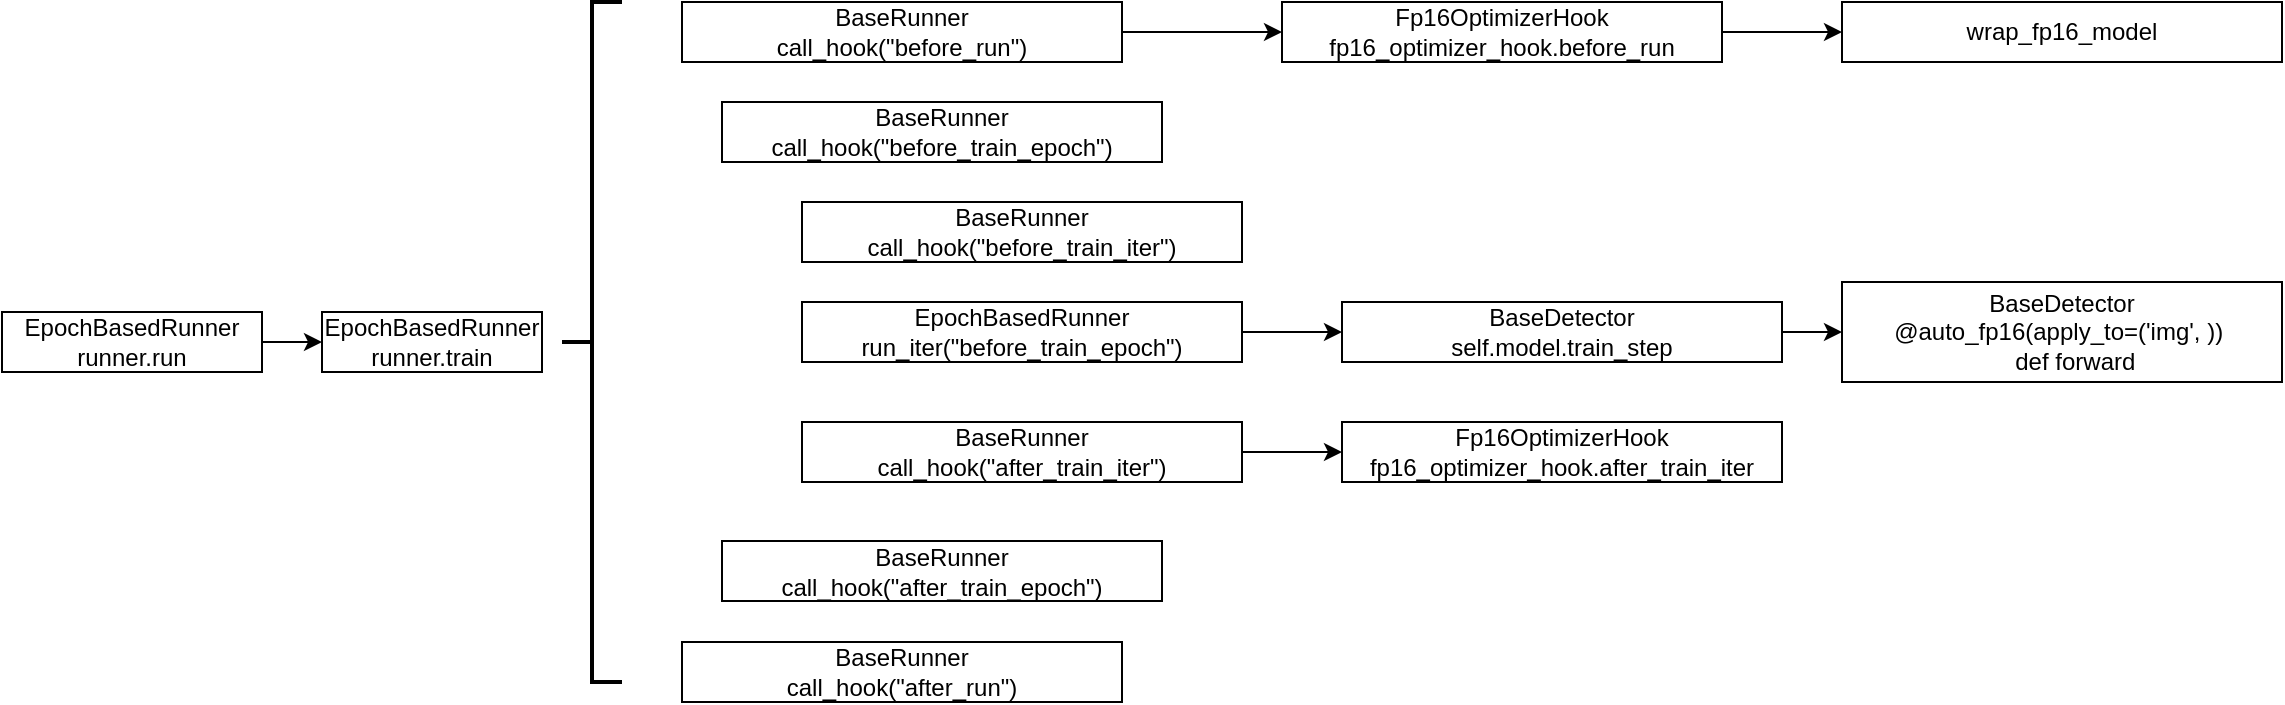 <mxfile version="15.8.4" type="device"><diagram id="_QGmHGJhANQtQrgj7yc2" name="Page-1"><mxGraphModel dx="1374" dy="642" grid="1" gridSize="10" guides="1" tooltips="1" connect="1" arrows="1" fold="1" page="1" pageScale="1" pageWidth="827" pageHeight="1169" math="0" shadow="0"><root><mxCell id="0"/><mxCell id="1" parent="0"/><mxCell id="RchJ2P5_mUbur4k_gY1C-1" value="BaseRunner&lt;br&gt;call_hook(&quot;before_run&quot;)" style="text;html=1;strokeColor=default;fillColor=none;align=center;verticalAlign=middle;whiteSpace=wrap;rounded=0;" vertex="1" parent="1"><mxGeometry x="390" y="300" width="220" height="30" as="geometry"/></mxCell><mxCell id="RchJ2P5_mUbur4k_gY1C-2" value="" style="endArrow=classic;html=1;rounded=0;exitX=1;exitY=0.5;exitDx=0;exitDy=0;entryX=0;entryY=0.5;entryDx=0;entryDy=0;" edge="1" parent="1" source="RchJ2P5_mUbur4k_gY1C-1" target="RchJ2P5_mUbur4k_gY1C-3"><mxGeometry width="50" height="50" relative="1" as="geometry"><mxPoint x="680" y="370" as="sourcePoint"/><mxPoint x="680" y="315" as="targetPoint"/></mxGeometry></mxCell><mxCell id="RchJ2P5_mUbur4k_gY1C-3" value="Fp16OptimizerHook&lt;br&gt;fp16_optimizer_hook.before_run" style="text;html=1;strokeColor=default;fillColor=none;align=center;verticalAlign=middle;whiteSpace=wrap;rounded=0;" vertex="1" parent="1"><mxGeometry x="690" y="300" width="220" height="30" as="geometry"/></mxCell><mxCell id="RchJ2P5_mUbur4k_gY1C-4" value="BaseRunner&lt;br&gt;call_hook(&quot;before_train_epoch&quot;)" style="text;html=1;strokeColor=default;fillColor=none;align=center;verticalAlign=middle;whiteSpace=wrap;rounded=0;" vertex="1" parent="1"><mxGeometry x="410" y="350" width="220" height="30" as="geometry"/></mxCell><mxCell id="RchJ2P5_mUbur4k_gY1C-5" value="BaseRunner&lt;br&gt;call_hook(&quot;after_train_epoch&quot;)" style="text;html=1;strokeColor=default;fillColor=none;align=center;verticalAlign=middle;whiteSpace=wrap;rounded=0;" vertex="1" parent="1"><mxGeometry x="410" y="569.5" width="220" height="30" as="geometry"/></mxCell><mxCell id="RchJ2P5_mUbur4k_gY1C-6" value="BaseRunner&lt;br&gt;call_hook(&quot;after_run&quot;)" style="text;html=1;strokeColor=default;fillColor=none;align=center;verticalAlign=middle;whiteSpace=wrap;rounded=0;" vertex="1" parent="1"><mxGeometry x="390" y="620" width="220" height="30" as="geometry"/></mxCell><mxCell id="RchJ2P5_mUbur4k_gY1C-7" value="BaseRunner&lt;br&gt;call_hook(&quot;before_train_iter&quot;)" style="text;html=1;strokeColor=default;fillColor=none;align=center;verticalAlign=middle;whiteSpace=wrap;rounded=0;" vertex="1" parent="1"><mxGeometry x="450" y="400" width="220" height="30" as="geometry"/></mxCell><mxCell id="RchJ2P5_mUbur4k_gY1C-8" value="BaseRunner&lt;br&gt;call_hook(&quot;after_train_iter&quot;)" style="text;html=1;strokeColor=default;fillColor=none;align=center;verticalAlign=middle;whiteSpace=wrap;rounded=0;" vertex="1" parent="1"><mxGeometry x="450" y="510" width="220" height="30" as="geometry"/></mxCell><mxCell id="RchJ2P5_mUbur4k_gY1C-9" value="EpochBasedRunner&lt;br&gt;run_iter(&quot;before_train_epoch&quot;)" style="text;html=1;strokeColor=default;fillColor=none;align=center;verticalAlign=middle;whiteSpace=wrap;rounded=0;" vertex="1" parent="1"><mxGeometry x="450" y="450" width="220" height="30" as="geometry"/></mxCell><mxCell id="RchJ2P5_mUbur4k_gY1C-10" value="EpochBasedRunner&lt;br&gt;runner.run" style="text;html=1;strokeColor=default;fillColor=none;align=center;verticalAlign=middle;whiteSpace=wrap;rounded=0;" vertex="1" parent="1"><mxGeometry x="50" y="455" width="130" height="30" as="geometry"/></mxCell><mxCell id="RchJ2P5_mUbur4k_gY1C-11" value="EpochBasedRunner&lt;br&gt;runner.train" style="text;html=1;strokeColor=default;fillColor=none;align=center;verticalAlign=middle;whiteSpace=wrap;rounded=0;" vertex="1" parent="1"><mxGeometry x="210" y="455" width="110" height="30" as="geometry"/></mxCell><mxCell id="RchJ2P5_mUbur4k_gY1C-12" value="" style="endArrow=classic;html=1;rounded=0;exitX=1;exitY=0.5;exitDx=0;exitDy=0;entryX=0;entryY=0.5;entryDx=0;entryDy=0;" edge="1" parent="1" source="RchJ2P5_mUbur4k_gY1C-10" target="RchJ2P5_mUbur4k_gY1C-11"><mxGeometry width="50" height="50" relative="1" as="geometry"><mxPoint x="390" y="550" as="sourcePoint"/><mxPoint x="440" y="500" as="targetPoint"/></mxGeometry></mxCell><mxCell id="RchJ2P5_mUbur4k_gY1C-13" value="" style="strokeWidth=2;html=1;shape=mxgraph.flowchart.annotation_2;align=left;labelPosition=right;pointerEvents=1;" vertex="1" parent="1"><mxGeometry x="330" y="300" width="30" height="340" as="geometry"/></mxCell><mxCell id="RchJ2P5_mUbur4k_gY1C-15" value="BaseDetector&lt;br&gt;self.model.train_step" style="text;html=1;strokeColor=default;fillColor=none;align=center;verticalAlign=middle;whiteSpace=wrap;rounded=0;" vertex="1" parent="1"><mxGeometry x="720" y="450" width="220" height="30" as="geometry"/></mxCell><mxCell id="RchJ2P5_mUbur4k_gY1C-16" value="&lt;div&gt;BaseDetector&lt;/div&gt;&lt;div&gt;@auto_fp16(apply_to=('img', ))&amp;nbsp;&lt;/div&gt;&lt;div&gt;&amp;nbsp; &amp;nbsp; def forward&lt;/div&gt;" style="text;html=1;strokeColor=default;fillColor=none;align=center;verticalAlign=middle;whiteSpace=wrap;rounded=0;" vertex="1" parent="1"><mxGeometry x="970" y="440" width="220" height="50" as="geometry"/></mxCell><mxCell id="RchJ2P5_mUbur4k_gY1C-17" value="" style="endArrow=classic;html=1;rounded=0;exitX=1;exitY=0.5;exitDx=0;exitDy=0;entryX=0;entryY=0.5;entryDx=0;entryDy=0;" edge="1" parent="1" source="RchJ2P5_mUbur4k_gY1C-9" target="RchJ2P5_mUbur4k_gY1C-15"><mxGeometry width="50" height="50" relative="1" as="geometry"><mxPoint x="800" y="510" as="sourcePoint"/><mxPoint x="850" y="460" as="targetPoint"/></mxGeometry></mxCell><mxCell id="RchJ2P5_mUbur4k_gY1C-18" value="" style="endArrow=classic;html=1;rounded=0;exitX=1;exitY=0.5;exitDx=0;exitDy=0;entryX=0;entryY=0.5;entryDx=0;entryDy=0;" edge="1" parent="1" source="RchJ2P5_mUbur4k_gY1C-15" target="RchJ2P5_mUbur4k_gY1C-16"><mxGeometry width="50" height="50" relative="1" as="geometry"><mxPoint x="800" y="510" as="sourcePoint"/><mxPoint x="850" y="460" as="targetPoint"/></mxGeometry></mxCell><mxCell id="RchJ2P5_mUbur4k_gY1C-19" value="" style="endArrow=classic;html=1;rounded=0;exitX=1;exitY=0.5;exitDx=0;exitDy=0;entryX=0;entryY=0.5;entryDx=0;entryDy=0;" edge="1" parent="1" source="RchJ2P5_mUbur4k_gY1C-8" target="RchJ2P5_mUbur4k_gY1C-20"><mxGeometry width="50" height="50" relative="1" as="geometry"><mxPoint x="680" y="475" as="sourcePoint"/><mxPoint x="720" y="525" as="targetPoint"/></mxGeometry></mxCell><mxCell id="RchJ2P5_mUbur4k_gY1C-20" value="Fp16OptimizerHook&lt;br&gt;fp16_optimizer_hook.after_train_iter" style="text;html=1;strokeColor=default;fillColor=none;align=center;verticalAlign=middle;whiteSpace=wrap;rounded=0;" vertex="1" parent="1"><mxGeometry x="720" y="510" width="220" height="30" as="geometry"/></mxCell><mxCell id="RchJ2P5_mUbur4k_gY1C-21" value="" style="endArrow=classic;html=1;rounded=0;exitX=1;exitY=0.5;exitDx=0;exitDy=0;entryX=0;entryY=0.5;entryDx=0;entryDy=0;" edge="1" parent="1" source="RchJ2P5_mUbur4k_gY1C-3" target="RchJ2P5_mUbur4k_gY1C-22"><mxGeometry width="50" height="50" relative="1" as="geometry"><mxPoint x="620" y="325" as="sourcePoint"/><mxPoint x="980" y="315" as="targetPoint"/></mxGeometry></mxCell><mxCell id="RchJ2P5_mUbur4k_gY1C-22" value="wrap_fp16_model" style="text;html=1;strokeColor=default;fillColor=none;align=center;verticalAlign=middle;whiteSpace=wrap;rounded=0;" vertex="1" parent="1"><mxGeometry x="970" y="300" width="220" height="30" as="geometry"/></mxCell></root></mxGraphModel></diagram></mxfile>